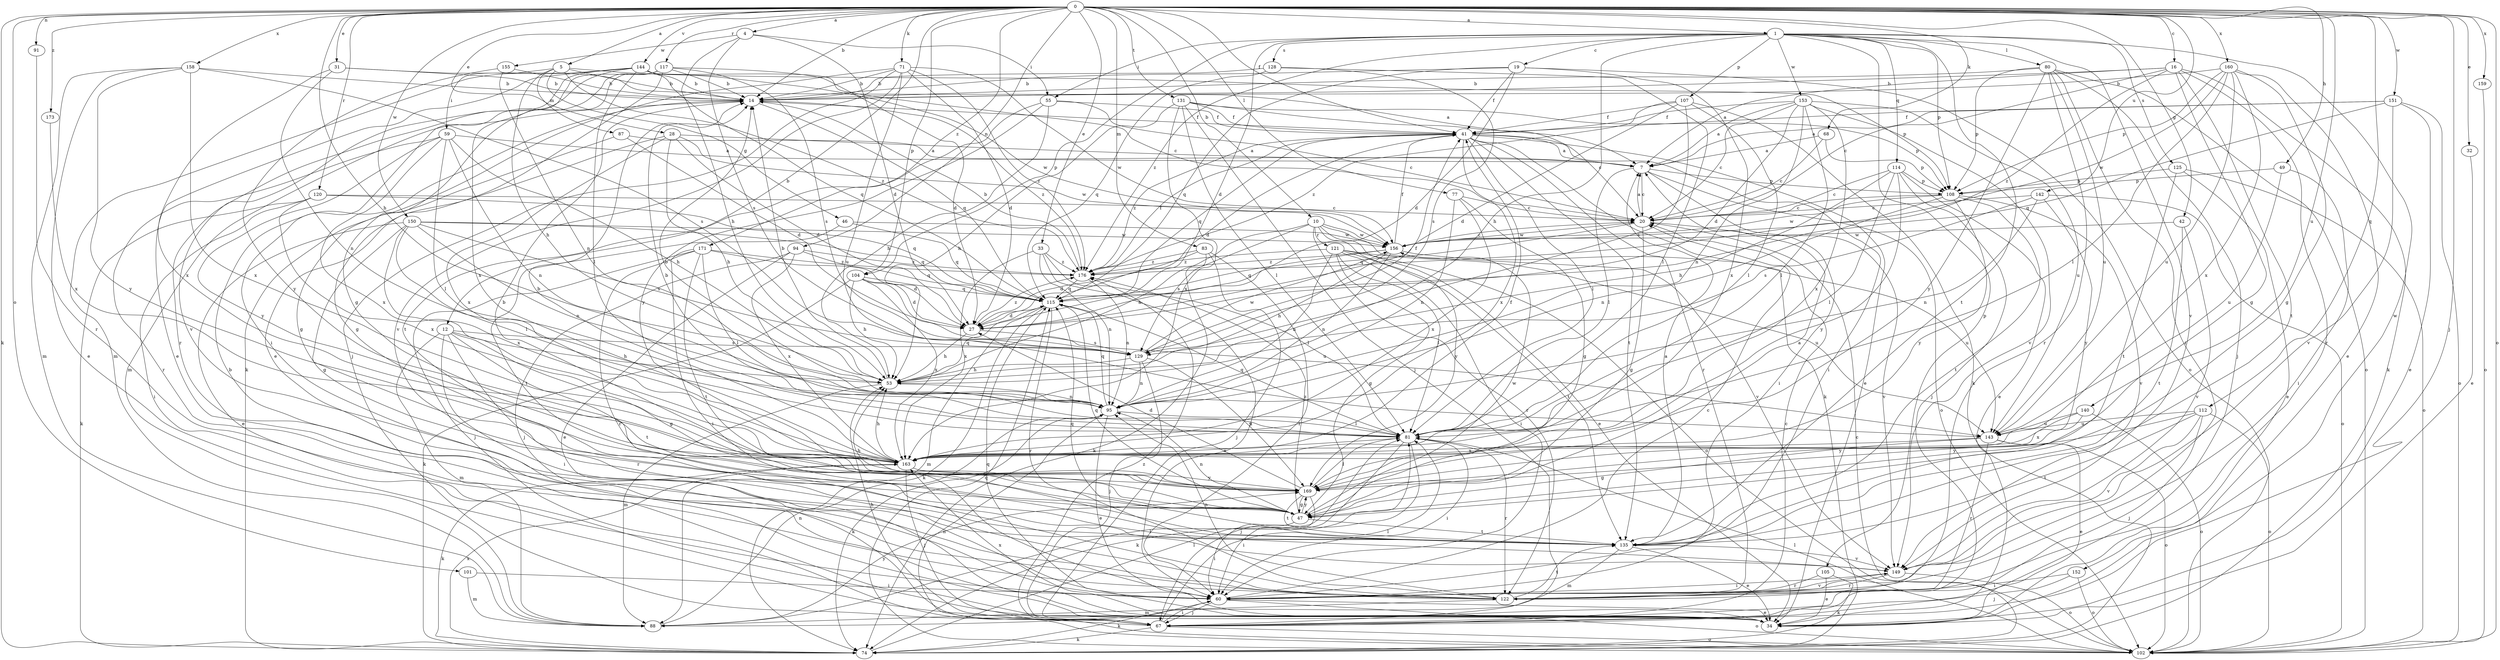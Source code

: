 strict digraph  {
0;
1;
4;
5;
7;
10;
12;
14;
16;
19;
20;
27;
28;
31;
32;
33;
34;
41;
42;
46;
47;
49;
53;
55;
59;
60;
67;
68;
71;
74;
77;
80;
81;
83;
87;
88;
91;
94;
95;
101;
102;
104;
105;
107;
108;
112;
114;
115;
117;
120;
121;
122;
125;
128;
129;
131;
135;
140;
142;
143;
144;
149;
150;
151;
152;
153;
155;
156;
158;
159;
160;
163;
169;
171;
173;
176;
0 -> 1  [label=a];
0 -> 4  [label=a];
0 -> 5  [label=a];
0 -> 10  [label=b];
0 -> 12  [label=b];
0 -> 14  [label=b];
0 -> 16  [label=c];
0 -> 28  [label=e];
0 -> 31  [label=e];
0 -> 32  [label=e];
0 -> 33  [label=e];
0 -> 41  [label=f];
0 -> 42  [label=g];
0 -> 49  [label=h];
0 -> 53  [label=h];
0 -> 67  [label=j];
0 -> 68  [label=k];
0 -> 71  [label=k];
0 -> 74  [label=k];
0 -> 77  [label=l];
0 -> 83  [label=m];
0 -> 91  [label=n];
0 -> 94  [label=n];
0 -> 101  [label=o];
0 -> 102  [label=o];
0 -> 104  [label=p];
0 -> 112  [label=q];
0 -> 117  [label=r];
0 -> 120  [label=r];
0 -> 131  [label=t];
0 -> 140  [label=u];
0 -> 142  [label=u];
0 -> 144  [label=v];
0 -> 150  [label=w];
0 -> 151  [label=w];
0 -> 158  [label=x];
0 -> 159  [label=x];
0 -> 160  [label=x];
0 -> 171  [label=z];
0 -> 173  [label=z];
1 -> 19  [label=c];
1 -> 27  [label=d];
1 -> 53  [label=h];
1 -> 55  [label=i];
1 -> 80  [label=l];
1 -> 104  [label=p];
1 -> 105  [label=p];
1 -> 107  [label=p];
1 -> 108  [label=p];
1 -> 114  [label=q];
1 -> 125  [label=s];
1 -> 128  [label=s];
1 -> 135  [label=t];
1 -> 149  [label=v];
1 -> 152  [label=w];
1 -> 153  [label=w];
1 -> 176  [label=z];
4 -> 27  [label=d];
4 -> 53  [label=h];
4 -> 55  [label=i];
4 -> 129  [label=s];
4 -> 155  [label=w];
5 -> 14  [label=b];
5 -> 46  [label=g];
5 -> 53  [label=h];
5 -> 59  [label=i];
5 -> 87  [label=m];
5 -> 156  [label=w];
5 -> 176  [label=z];
7 -> 20  [label=c];
7 -> 60  [label=i];
7 -> 81  [label=l];
7 -> 102  [label=o];
7 -> 108  [label=p];
10 -> 34  [label=e];
10 -> 53  [label=h];
10 -> 121  [label=r];
10 -> 122  [label=r];
10 -> 129  [label=s];
10 -> 149  [label=v];
10 -> 156  [label=w];
10 -> 169  [label=y];
12 -> 47  [label=g];
12 -> 53  [label=h];
12 -> 60  [label=i];
12 -> 88  [label=m];
12 -> 122  [label=r];
12 -> 129  [label=s];
12 -> 135  [label=t];
14 -> 41  [label=f];
14 -> 88  [label=m];
14 -> 115  [label=q];
14 -> 176  [label=z];
16 -> 7  [label=a];
16 -> 14  [label=b];
16 -> 20  [label=c];
16 -> 47  [label=g];
16 -> 74  [label=k];
16 -> 122  [label=r];
16 -> 135  [label=t];
16 -> 176  [label=z];
19 -> 14  [label=b];
19 -> 27  [label=d];
19 -> 41  [label=f];
19 -> 102  [label=o];
19 -> 115  [label=q];
19 -> 163  [label=x];
20 -> 7  [label=a];
20 -> 47  [label=g];
20 -> 115  [label=q];
20 -> 149  [label=v];
20 -> 156  [label=w];
27 -> 53  [label=h];
27 -> 129  [label=s];
27 -> 176  [label=z];
28 -> 7  [label=a];
28 -> 27  [label=d];
28 -> 47  [label=g];
28 -> 53  [label=h];
28 -> 156  [label=w];
28 -> 163  [label=x];
31 -> 7  [label=a];
31 -> 14  [label=b];
31 -> 95  [label=n];
31 -> 163  [label=x];
32 -> 34  [label=e];
33 -> 60  [label=i];
33 -> 81  [label=l];
33 -> 95  [label=n];
33 -> 163  [label=x];
33 -> 176  [label=z];
34 -> 14  [label=b];
34 -> 115  [label=q];
34 -> 163  [label=x];
41 -> 7  [label=a];
41 -> 27  [label=d];
41 -> 34  [label=e];
41 -> 60  [label=i];
41 -> 74  [label=k];
41 -> 81  [label=l];
41 -> 115  [label=q];
41 -> 122  [label=r];
41 -> 135  [label=t];
41 -> 163  [label=x];
41 -> 176  [label=z];
42 -> 135  [label=t];
42 -> 149  [label=v];
42 -> 156  [label=w];
46 -> 115  [label=q];
46 -> 135  [label=t];
46 -> 156  [label=w];
47 -> 7  [label=a];
47 -> 53  [label=h];
47 -> 60  [label=i];
47 -> 95  [label=n];
47 -> 115  [label=q];
47 -> 135  [label=t];
47 -> 156  [label=w];
47 -> 169  [label=y];
47 -> 176  [label=z];
49 -> 60  [label=i];
49 -> 108  [label=p];
49 -> 143  [label=u];
53 -> 14  [label=b];
53 -> 88  [label=m];
53 -> 95  [label=n];
53 -> 115  [label=q];
55 -> 20  [label=c];
55 -> 41  [label=f];
55 -> 53  [label=h];
55 -> 135  [label=t];
55 -> 169  [label=y];
59 -> 7  [label=a];
59 -> 53  [label=h];
59 -> 81  [label=l];
59 -> 95  [label=n];
59 -> 122  [label=r];
59 -> 163  [label=x];
59 -> 169  [label=y];
60 -> 20  [label=c];
60 -> 34  [label=e];
60 -> 67  [label=j];
60 -> 74  [label=k];
60 -> 102  [label=o];
60 -> 149  [label=v];
67 -> 20  [label=c];
67 -> 53  [label=h];
67 -> 60  [label=i];
67 -> 74  [label=k];
67 -> 81  [label=l];
67 -> 102  [label=o];
68 -> 7  [label=a];
68 -> 20  [label=c];
68 -> 108  [label=p];
71 -> 14  [label=b];
71 -> 27  [label=d];
71 -> 67  [label=j];
71 -> 74  [label=k];
71 -> 143  [label=u];
71 -> 149  [label=v];
71 -> 156  [label=w];
71 -> 176  [label=z];
74 -> 20  [label=c];
74 -> 81  [label=l];
74 -> 163  [label=x];
77 -> 20  [label=c];
77 -> 47  [label=g];
77 -> 95  [label=n];
77 -> 163  [label=x];
80 -> 14  [label=b];
80 -> 60  [label=i];
80 -> 67  [label=j];
80 -> 102  [label=o];
80 -> 108  [label=p];
80 -> 122  [label=r];
80 -> 143  [label=u];
80 -> 169  [label=y];
81 -> 14  [label=b];
81 -> 60  [label=i];
81 -> 67  [label=j];
81 -> 74  [label=k];
81 -> 115  [label=q];
81 -> 122  [label=r];
81 -> 163  [label=x];
83 -> 27  [label=d];
83 -> 60  [label=i];
83 -> 67  [label=j];
83 -> 74  [label=k];
83 -> 176  [label=z];
87 -> 7  [label=a];
87 -> 27  [label=d];
87 -> 47  [label=g];
88 -> 81  [label=l];
88 -> 95  [label=n];
88 -> 169  [label=y];
91 -> 122  [label=r];
94 -> 34  [label=e];
94 -> 67  [label=j];
94 -> 115  [label=q];
94 -> 163  [label=x];
94 -> 176  [label=z];
95 -> 14  [label=b];
95 -> 34  [label=e];
95 -> 74  [label=k];
95 -> 81  [label=l];
95 -> 115  [label=q];
101 -> 60  [label=i];
101 -> 88  [label=m];
102 -> 81  [label=l];
102 -> 95  [label=n];
102 -> 115  [label=q];
102 -> 176  [label=z];
104 -> 27  [label=d];
104 -> 53  [label=h];
104 -> 74  [label=k];
104 -> 115  [label=q];
104 -> 143  [label=u];
104 -> 163  [label=x];
105 -> 34  [label=e];
105 -> 74  [label=k];
105 -> 122  [label=r];
107 -> 27  [label=d];
107 -> 41  [label=f];
107 -> 74  [label=k];
107 -> 81  [label=l];
107 -> 129  [label=s];
107 -> 176  [label=z];
108 -> 20  [label=c];
108 -> 95  [label=n];
108 -> 135  [label=t];
108 -> 149  [label=v];
108 -> 156  [label=w];
108 -> 169  [label=y];
112 -> 67  [label=j];
112 -> 102  [label=o];
112 -> 135  [label=t];
112 -> 143  [label=u];
112 -> 149  [label=v];
112 -> 169  [label=y];
114 -> 20  [label=c];
114 -> 34  [label=e];
114 -> 53  [label=h];
114 -> 67  [label=j];
114 -> 81  [label=l];
114 -> 108  [label=p];
114 -> 169  [label=y];
115 -> 27  [label=d];
115 -> 74  [label=k];
115 -> 88  [label=m];
115 -> 122  [label=r];
117 -> 14  [label=b];
117 -> 27  [label=d];
117 -> 34  [label=e];
117 -> 47  [label=g];
117 -> 60  [label=i];
117 -> 122  [label=r];
117 -> 129  [label=s];
120 -> 20  [label=c];
120 -> 60  [label=i];
120 -> 74  [label=k];
120 -> 115  [label=q];
120 -> 163  [label=x];
121 -> 47  [label=g];
121 -> 60  [label=i];
121 -> 81  [label=l];
121 -> 95  [label=n];
121 -> 102  [label=o];
121 -> 135  [label=t];
121 -> 143  [label=u];
121 -> 176  [label=z];
122 -> 88  [label=m];
122 -> 95  [label=n];
122 -> 135  [label=t];
125 -> 34  [label=e];
125 -> 102  [label=o];
125 -> 108  [label=p];
125 -> 135  [label=t];
128 -> 14  [label=b];
128 -> 81  [label=l];
128 -> 115  [label=q];
128 -> 129  [label=s];
129 -> 41  [label=f];
129 -> 53  [label=h];
129 -> 67  [label=j];
129 -> 95  [label=n];
129 -> 156  [label=w];
129 -> 169  [label=y];
131 -> 20  [label=c];
131 -> 41  [label=f];
131 -> 53  [label=h];
131 -> 67  [label=j];
131 -> 81  [label=l];
131 -> 108  [label=p];
131 -> 163  [label=x];
135 -> 7  [label=a];
135 -> 34  [label=e];
135 -> 88  [label=m];
135 -> 115  [label=q];
135 -> 149  [label=v];
140 -> 102  [label=o];
140 -> 143  [label=u];
140 -> 163  [label=x];
140 -> 169  [label=y];
142 -> 20  [label=c];
142 -> 95  [label=n];
142 -> 102  [label=o];
142 -> 129  [label=s];
142 -> 169  [label=y];
143 -> 34  [label=e];
143 -> 47  [label=g];
143 -> 102  [label=o];
143 -> 122  [label=r];
143 -> 163  [label=x];
144 -> 14  [label=b];
144 -> 20  [label=c];
144 -> 34  [label=e];
144 -> 81  [label=l];
144 -> 88  [label=m];
144 -> 108  [label=p];
144 -> 115  [label=q];
144 -> 149  [label=v];
144 -> 163  [label=x];
149 -> 60  [label=i];
149 -> 102  [label=o];
149 -> 122  [label=r];
150 -> 34  [label=e];
150 -> 47  [label=g];
150 -> 81  [label=l];
150 -> 95  [label=n];
150 -> 115  [label=q];
150 -> 129  [label=s];
150 -> 156  [label=w];
150 -> 163  [label=x];
151 -> 7  [label=a];
151 -> 34  [label=e];
151 -> 41  [label=f];
151 -> 102  [label=o];
151 -> 115  [label=q];
151 -> 149  [label=v];
152 -> 60  [label=i];
152 -> 67  [label=j];
152 -> 102  [label=o];
153 -> 7  [label=a];
153 -> 20  [label=c];
153 -> 27  [label=d];
153 -> 41  [label=f];
153 -> 81  [label=l];
153 -> 95  [label=n];
153 -> 143  [label=u];
153 -> 149  [label=v];
153 -> 163  [label=x];
155 -> 14  [label=b];
155 -> 95  [label=n];
155 -> 169  [label=y];
156 -> 20  [label=c];
156 -> 41  [label=f];
156 -> 53  [label=h];
156 -> 95  [label=n];
156 -> 115  [label=q];
156 -> 143  [label=u];
156 -> 176  [label=z];
158 -> 14  [label=b];
158 -> 34  [label=e];
158 -> 88  [label=m];
158 -> 129  [label=s];
158 -> 163  [label=x];
158 -> 169  [label=y];
159 -> 102  [label=o];
160 -> 14  [label=b];
160 -> 34  [label=e];
160 -> 47  [label=g];
160 -> 81  [label=l];
160 -> 108  [label=p];
160 -> 143  [label=u];
160 -> 156  [label=w];
160 -> 163  [label=x];
163 -> 14  [label=b];
163 -> 41  [label=f];
163 -> 53  [label=h];
163 -> 67  [label=j];
163 -> 74  [label=k];
163 -> 169  [label=y];
169 -> 14  [label=b];
169 -> 27  [label=d];
169 -> 47  [label=g];
169 -> 60  [label=i];
169 -> 81  [label=l];
169 -> 135  [label=t];
171 -> 27  [label=d];
171 -> 60  [label=i];
171 -> 67  [label=j];
171 -> 81  [label=l];
171 -> 122  [label=r];
171 -> 135  [label=t];
171 -> 176  [label=z];
173 -> 163  [label=x];
176 -> 14  [label=b];
176 -> 41  [label=f];
176 -> 95  [label=n];
176 -> 115  [label=q];
}
